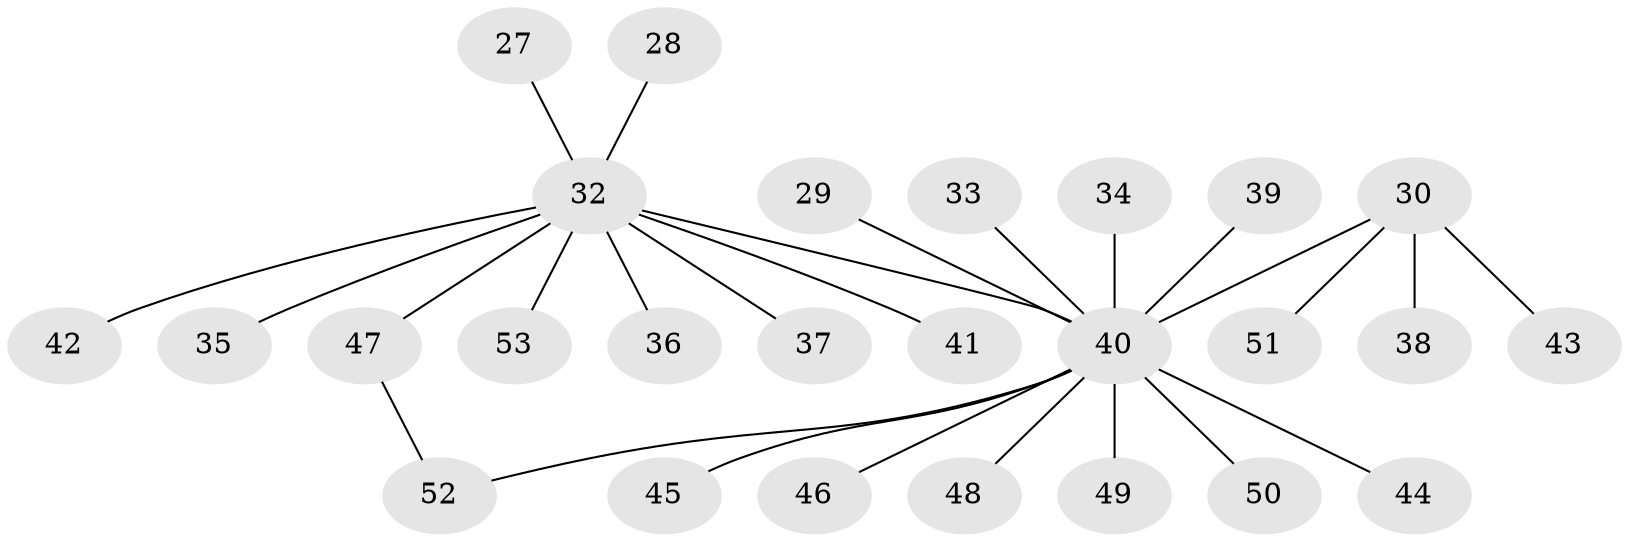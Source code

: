// original degree distribution, {4: 0.09433962264150944, 6: 0.018867924528301886, 3: 0.22641509433962265, 2: 0.20754716981132076, 1: 0.4528301886792453}
// Generated by graph-tools (version 1.1) at 2025/42/03/09/25 04:42:54]
// undirected, 26 vertices, 26 edges
graph export_dot {
graph [start="1"]
  node [color=gray90,style=filled];
  27;
  28;
  29;
  30 [super="+25"];
  32 [super="+11+10+12+14+17+18+23"];
  33;
  34;
  35;
  36;
  37;
  38;
  39;
  40 [super="+6+19+22+15+21+20+24+26"];
  41;
  42;
  43;
  44;
  45;
  46;
  47;
  48;
  49 [super="+31"];
  50;
  51;
  52;
  53;
  27 -- 32;
  28 -- 32;
  29 -- 40;
  30 -- 43;
  30 -- 51;
  30 -- 38;
  30 -- 40;
  32 -- 41;
  32 -- 53;
  32 -- 42;
  32 -- 40;
  32 -- 36;
  32 -- 47;
  32 -- 35;
  32 -- 37;
  33 -- 40;
  34 -- 40;
  39 -- 40;
  40 -- 48;
  40 -- 52;
  40 -- 44;
  40 -- 45;
  40 -- 46;
  40 -- 49 [weight=2];
  40 -- 50;
  47 -- 52;
}
